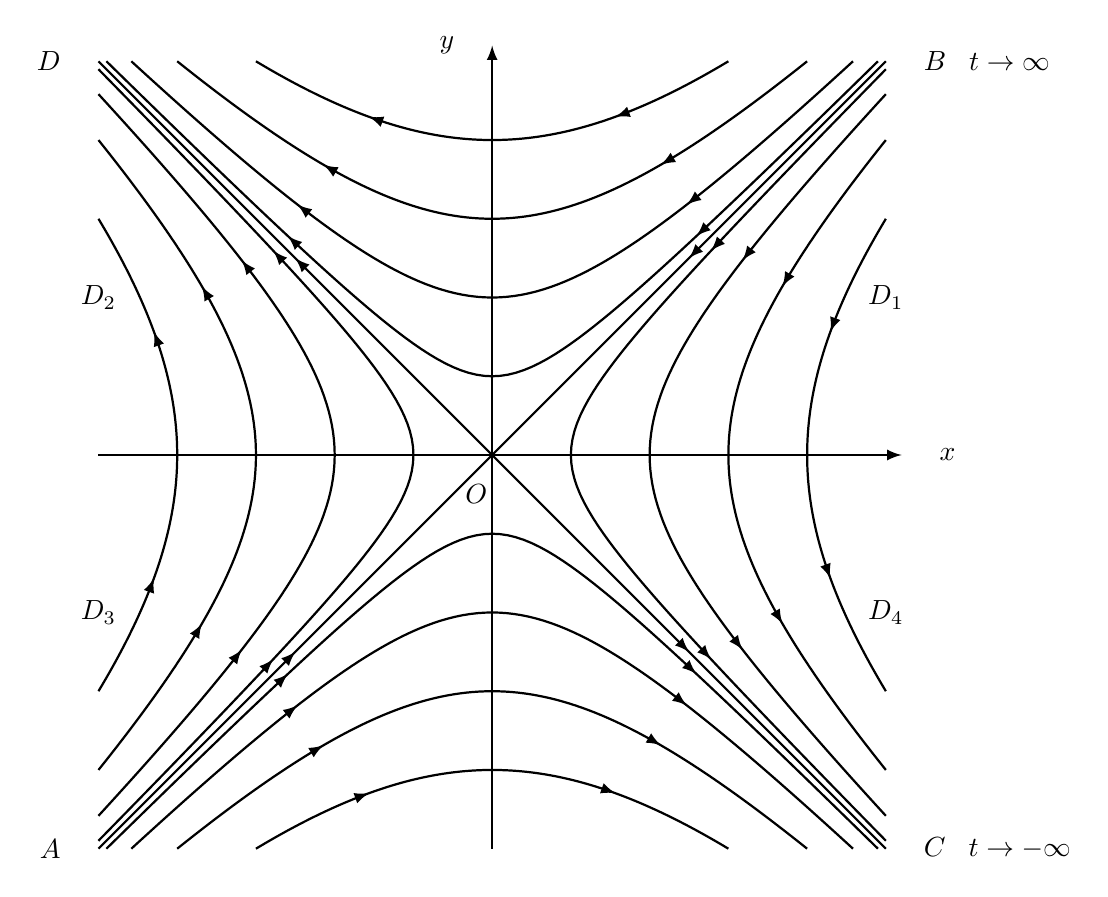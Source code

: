 \begin{tikzpicture}
    \def\xmax{5}
    \def\Nlines{4} % number of world lines (at constant x/t)
    \pgfmathsetmacro\w{\xmax/(\Nlines+1)}
    
    \draw[-latex,thick] (0,-\xmax) -- (0,\xmax+0.2) node[left=.35] {$y$};
    \draw[-latex,thick] (-\xmax,0) -- (\xmax+0.2,0) node[right=.35] {$x$};
    \node at (-.2,-.5) {$O$};
    \node at (5,2) {$D_1$};
    \node at (5,-2) {$D_4$};
    \node at (-5,2) {$D_2$};
    \node at (-5,-2) {$D_3$};
    
    \draw[thick] (-\xmax,-\xmax)node[left=.35]{$A$} -- (\xmax, \xmax)node[right=.35]{$B \;\;\; t\to\infty$};
    \draw[thick,-latex] (2.55,2.55)--(2.5,2.5);
    \draw[thick,-latex] (-2.55,-2.55)--(-2.5,-2.5);
    \draw[thick] (-\xmax, \xmax)node[left=.35]{$D$} -- (\xmax,-\xmax)node[right=.35]{$C \;\;\; t\to-\infty$};
    \draw[thick,-latex] (2.45,-2.45)--(2.5,-2.5);
    \draw[thick,-latex] (-2.45,2.45)--(-2.5,2.5);
    
    \foreach \i [evaluate={\s=\xmax*\i/(\Nlines+1); \xm=sqrt(\xmax^2-\s^2);}] in {1,...,\Nlines}{
        \draw[thick,samples=50,variable=\x,domain=0:\xm,
        decoration={markings,mark=at position 0.5 with {\arrowreversed{latex}}},
                               postaction={decorate}] 
        plot(\x,{sqrt(\s^2+(\x)^2)});
        \draw[thick,samples=50,variable=\x,domain=-\xm:0,
        decoration={markings,mark=at position 0.5 with {\arrowreversed{latex}}},
                               postaction={decorate}] 
        plot(\x,{sqrt(\s^2+(\x)^2)});
        
        \draw[thick,samples=50,variable=\x,domain=0:\xm,
        decoration={markings,mark=at position 0.5 with {\arrow{latex}}},postaction={decorate}] 
        plot(\x,-{sqrt(\s^2+(\x)^2)});
        \draw[thick,samples=50,variable=\x,domain=-\xm:0,
        decoration={markings,mark=at position 0.5 with {\arrow{latex}}},postaction={decorate}] 
        plot(\x,-{sqrt(\s^2+(\x)^2)});
        
        
        \draw[thick,samples=50,variable=\y,domain=0:\xm,
        decoration={markings,mark=at position 0.5 with {\arrow{latex}}},postaction={decorate}]
          plot(-{sqrt(\s^2+(\y)^2)},\y);
          \draw[thick,samples=50,variable=\y,domain=-\xm:0,
        decoration={markings,mark=at position 0.5 with {\arrow{latex}}},postaction={decorate}]
          plot(-{sqrt(\s^2+(\y)^2)},\y);
    \draw[thick,samples=50,variable=\y,domain=0:\xm,
        decoration={markings,mark=at position 0.5 with {\arrowreversed{latex}}},postaction={decorate}]
     plot({sqrt(\s^2+(\y)^2)},\y);
    \draw[thick,samples=50,variable=\y,domain=-\xm:0,
        decoration={markings,mark=at position 0.5 with {\arrowreversed{latex}}},postaction={decorate}] 
    plot({sqrt(\s^2+(\y)^2)},\y);
      }
    \end{tikzpicture}